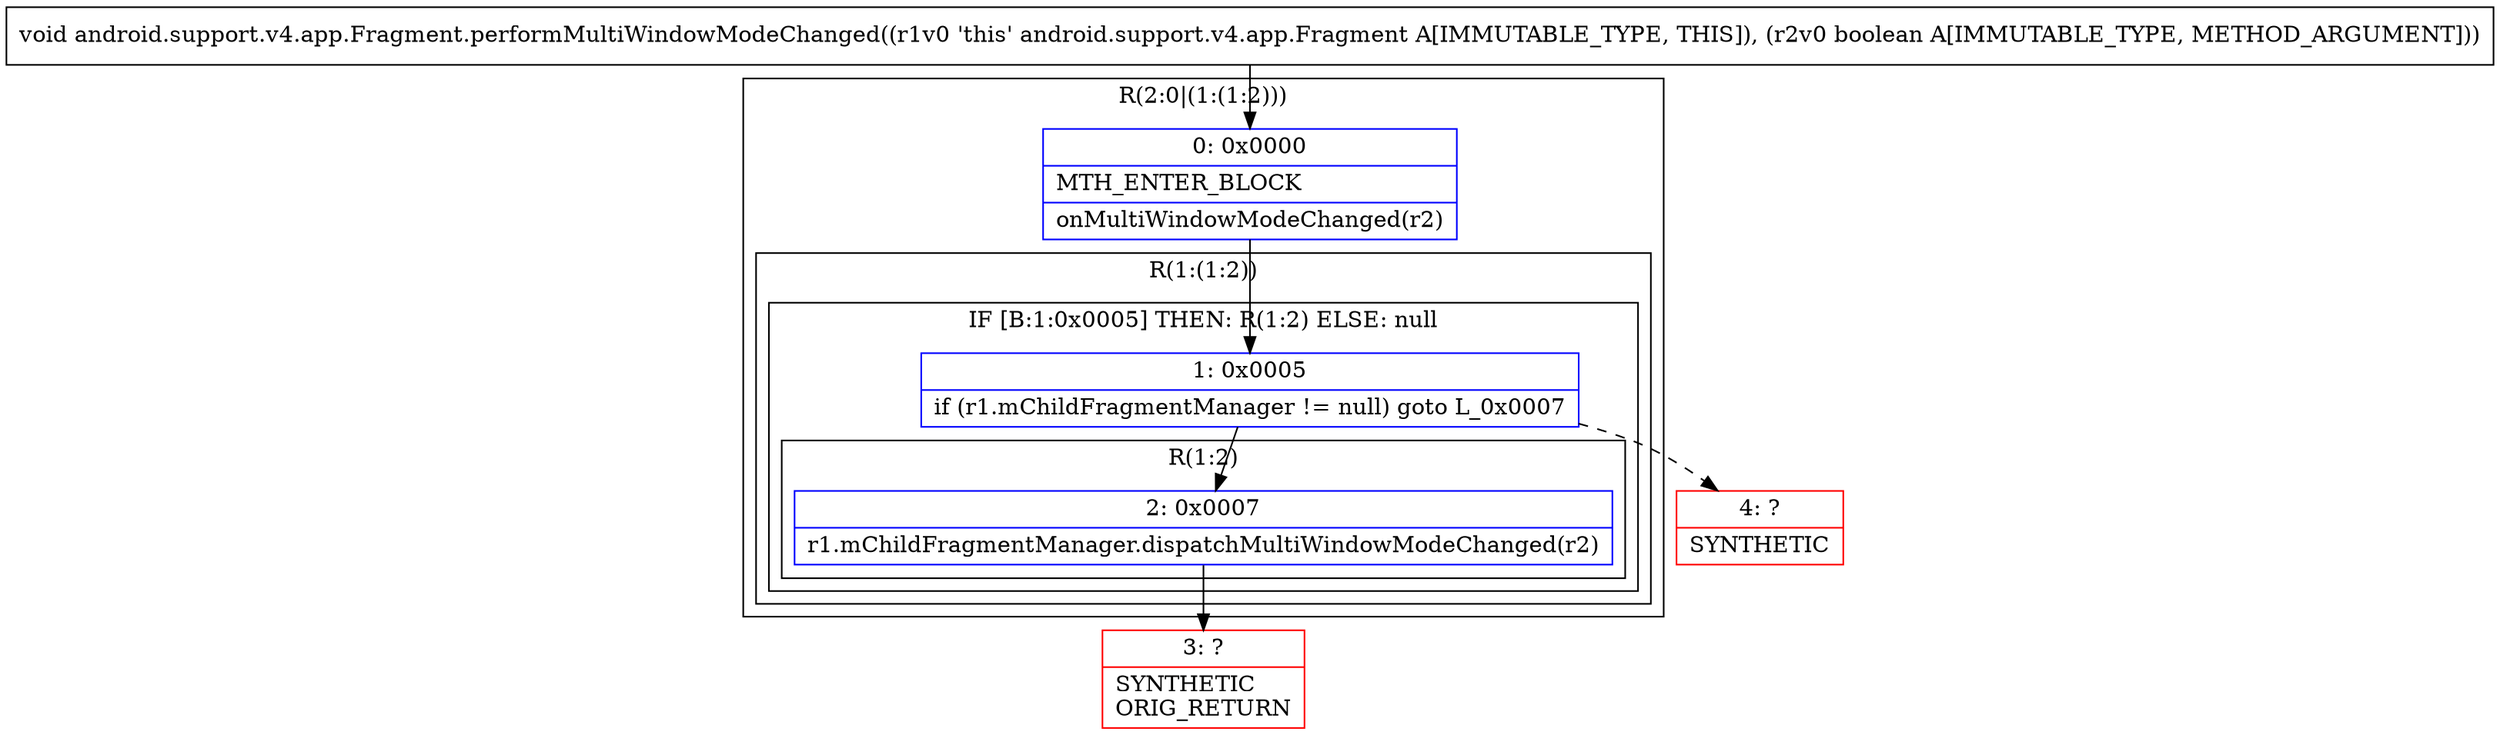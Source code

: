 digraph "CFG forandroid.support.v4.app.Fragment.performMultiWindowModeChanged(Z)V" {
subgraph cluster_Region_1034822233 {
label = "R(2:0|(1:(1:2)))";
node [shape=record,color=blue];
Node_0 [shape=record,label="{0\:\ 0x0000|MTH_ENTER_BLOCK\l|onMultiWindowModeChanged(r2)\l}"];
subgraph cluster_Region_210105927 {
label = "R(1:(1:2))";
node [shape=record,color=blue];
subgraph cluster_IfRegion_1210990216 {
label = "IF [B:1:0x0005] THEN: R(1:2) ELSE: null";
node [shape=record,color=blue];
Node_1 [shape=record,label="{1\:\ 0x0005|if (r1.mChildFragmentManager != null) goto L_0x0007\l}"];
subgraph cluster_Region_535133502 {
label = "R(1:2)";
node [shape=record,color=blue];
Node_2 [shape=record,label="{2\:\ 0x0007|r1.mChildFragmentManager.dispatchMultiWindowModeChanged(r2)\l}"];
}
}
}
}
Node_3 [shape=record,color=red,label="{3\:\ ?|SYNTHETIC\lORIG_RETURN\l}"];
Node_4 [shape=record,color=red,label="{4\:\ ?|SYNTHETIC\l}"];
MethodNode[shape=record,label="{void android.support.v4.app.Fragment.performMultiWindowModeChanged((r1v0 'this' android.support.v4.app.Fragment A[IMMUTABLE_TYPE, THIS]), (r2v0 boolean A[IMMUTABLE_TYPE, METHOD_ARGUMENT])) }"];
MethodNode -> Node_0;
Node_0 -> Node_1;
Node_1 -> Node_2;
Node_1 -> Node_4[style=dashed];
Node_2 -> Node_3;
}

